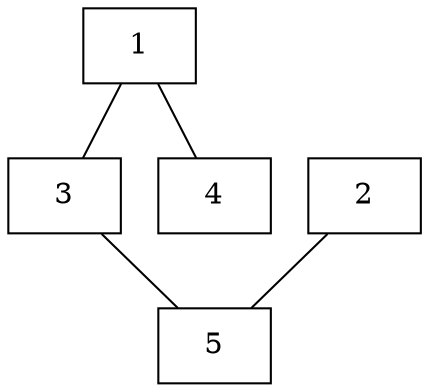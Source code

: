 // Node Graph
digraph {
	node [shape=box]
	edge [arrowhead=none dir=none tailhead=none]
	1 [label=1]
	2 [label=2]
	3 [label=3]
	4 [label=4]
	5 [label=5]
	1 -> 3
	1 -> 4
	2 -> 5
	3 -> 5
}
